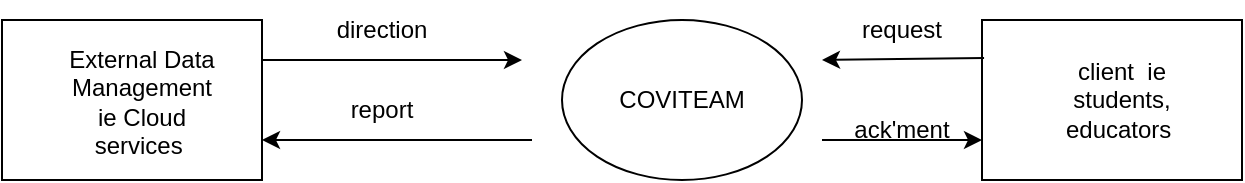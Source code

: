 <mxfile>
    <diagram id="G5sG-Zr7Z7fZS1wrO0ll" name="Page-1">
        <mxGraphModel dx="1065" dy="623" grid="1" gridSize="10" guides="1" tooltips="1" connect="1" arrows="1" fold="1" page="1" pageScale="1" pageWidth="850" pageHeight="1100" math="0" shadow="0">
            <root>
                <mxCell id="0"/>
                <mxCell id="1" parent="0"/>
                <mxCell id="20" value="" style="verticalLabelPosition=bottom;verticalAlign=top;html=1;shape=mxgraph.basic.rect;fillColor2=none;strokeWidth=1;size=20;indent=5;" vertex="1" parent="1">
                    <mxGeometry x="610" y="370" width="130" height="80" as="geometry"/>
                </mxCell>
                <mxCell id="21" value="client&amp;nbsp; ie students, educators&amp;nbsp;" style="text;html=1;strokeColor=none;fillColor=none;align=center;verticalAlign=middle;whiteSpace=wrap;rounded=0;" vertex="1" parent="1">
                    <mxGeometry x="640" y="392.5" width="80" height="35" as="geometry"/>
                </mxCell>
                <mxCell id="22" value="" style="endArrow=classic;html=1;rounded=0;exitX=0.008;exitY=0.238;exitDx=0;exitDy=0;exitPerimeter=0;entryX=1;entryY=0.25;entryDx=0;entryDy=0;" edge="1" parent="1" source="20">
                    <mxGeometry width="50" height="50" relative="1" as="geometry">
                        <mxPoint x="410" y="440" as="sourcePoint"/>
                        <mxPoint x="530" y="390" as="targetPoint"/>
                    </mxGeometry>
                </mxCell>
                <mxCell id="23" value="" style="rounded=0;whiteSpace=wrap;html=1;" vertex="1" parent="1">
                    <mxGeometry x="120" y="370" width="130" height="80" as="geometry"/>
                </mxCell>
                <mxCell id="24" value="External Data Management ie Cloud services&amp;nbsp;" style="text;html=1;strokeColor=none;fillColor=none;align=center;verticalAlign=middle;whiteSpace=wrap;rounded=0;" vertex="1" parent="1">
                    <mxGeometry x="150" y="392.5" width="80" height="37.5" as="geometry"/>
                </mxCell>
                <mxCell id="25" value="" style="endArrow=classic;html=1;rounded=0;exitX=1;exitY=0.25;exitDx=0;exitDy=0;entryX=0;entryY=0.25;entryDx=0;entryDy=0;" edge="1" parent="1" source="23">
                    <mxGeometry width="50" height="50" relative="1" as="geometry">
                        <mxPoint x="370" y="500" as="sourcePoint"/>
                        <mxPoint x="380" y="390" as="targetPoint"/>
                    </mxGeometry>
                </mxCell>
                <mxCell id="26" value="request&lt;br&gt;" style="text;html=1;strokeColor=none;fillColor=none;align=center;verticalAlign=middle;whiteSpace=wrap;rounded=0;" vertex="1" parent="1">
                    <mxGeometry x="540" y="360" width="60" height="30" as="geometry"/>
                </mxCell>
                <mxCell id="27" value="ack'ment" style="text;html=1;strokeColor=none;fillColor=none;align=center;verticalAlign=middle;whiteSpace=wrap;rounded=0;" vertex="1" parent="1">
                    <mxGeometry x="540" y="410" width="60" height="30" as="geometry"/>
                </mxCell>
                <mxCell id="28" value="" style="endArrow=classic;html=1;rounded=0;exitX=1;exitY=0.75;exitDx=0;exitDy=0;" edge="1" parent="1">
                    <mxGeometry width="50" height="50" relative="1" as="geometry">
                        <mxPoint x="530" y="430" as="sourcePoint"/>
                        <mxPoint x="610" y="430" as="targetPoint"/>
                    </mxGeometry>
                </mxCell>
                <mxCell id="29" value="direction" style="text;html=1;strokeColor=none;fillColor=none;align=center;verticalAlign=middle;whiteSpace=wrap;rounded=0;" vertex="1" parent="1">
                    <mxGeometry x="280" y="360" width="60" height="30" as="geometry"/>
                </mxCell>
                <mxCell id="30" value="report&lt;br&gt;" style="text;html=1;strokeColor=none;fillColor=none;align=center;verticalAlign=middle;whiteSpace=wrap;rounded=0;" vertex="1" parent="1">
                    <mxGeometry x="280" y="400" width="60" height="30" as="geometry"/>
                </mxCell>
                <mxCell id="31" value="" style="endArrow=classic;html=1;rounded=0;entryX=1;entryY=0.75;entryDx=0;entryDy=0;exitX=0;exitY=0.75;exitDx=0;exitDy=0;" edge="1" parent="1" target="23">
                    <mxGeometry width="50" height="50" relative="1" as="geometry">
                        <mxPoint x="385" y="430" as="sourcePoint"/>
                        <mxPoint x="330" y="440" as="targetPoint"/>
                    </mxGeometry>
                </mxCell>
                <mxCell id="33" value="COVITEAM" style="ellipse;whiteSpace=wrap;html=1;" vertex="1" parent="1">
                    <mxGeometry x="400" y="370" width="120" height="80" as="geometry"/>
                </mxCell>
            </root>
        </mxGraphModel>
    </diagram>
</mxfile>